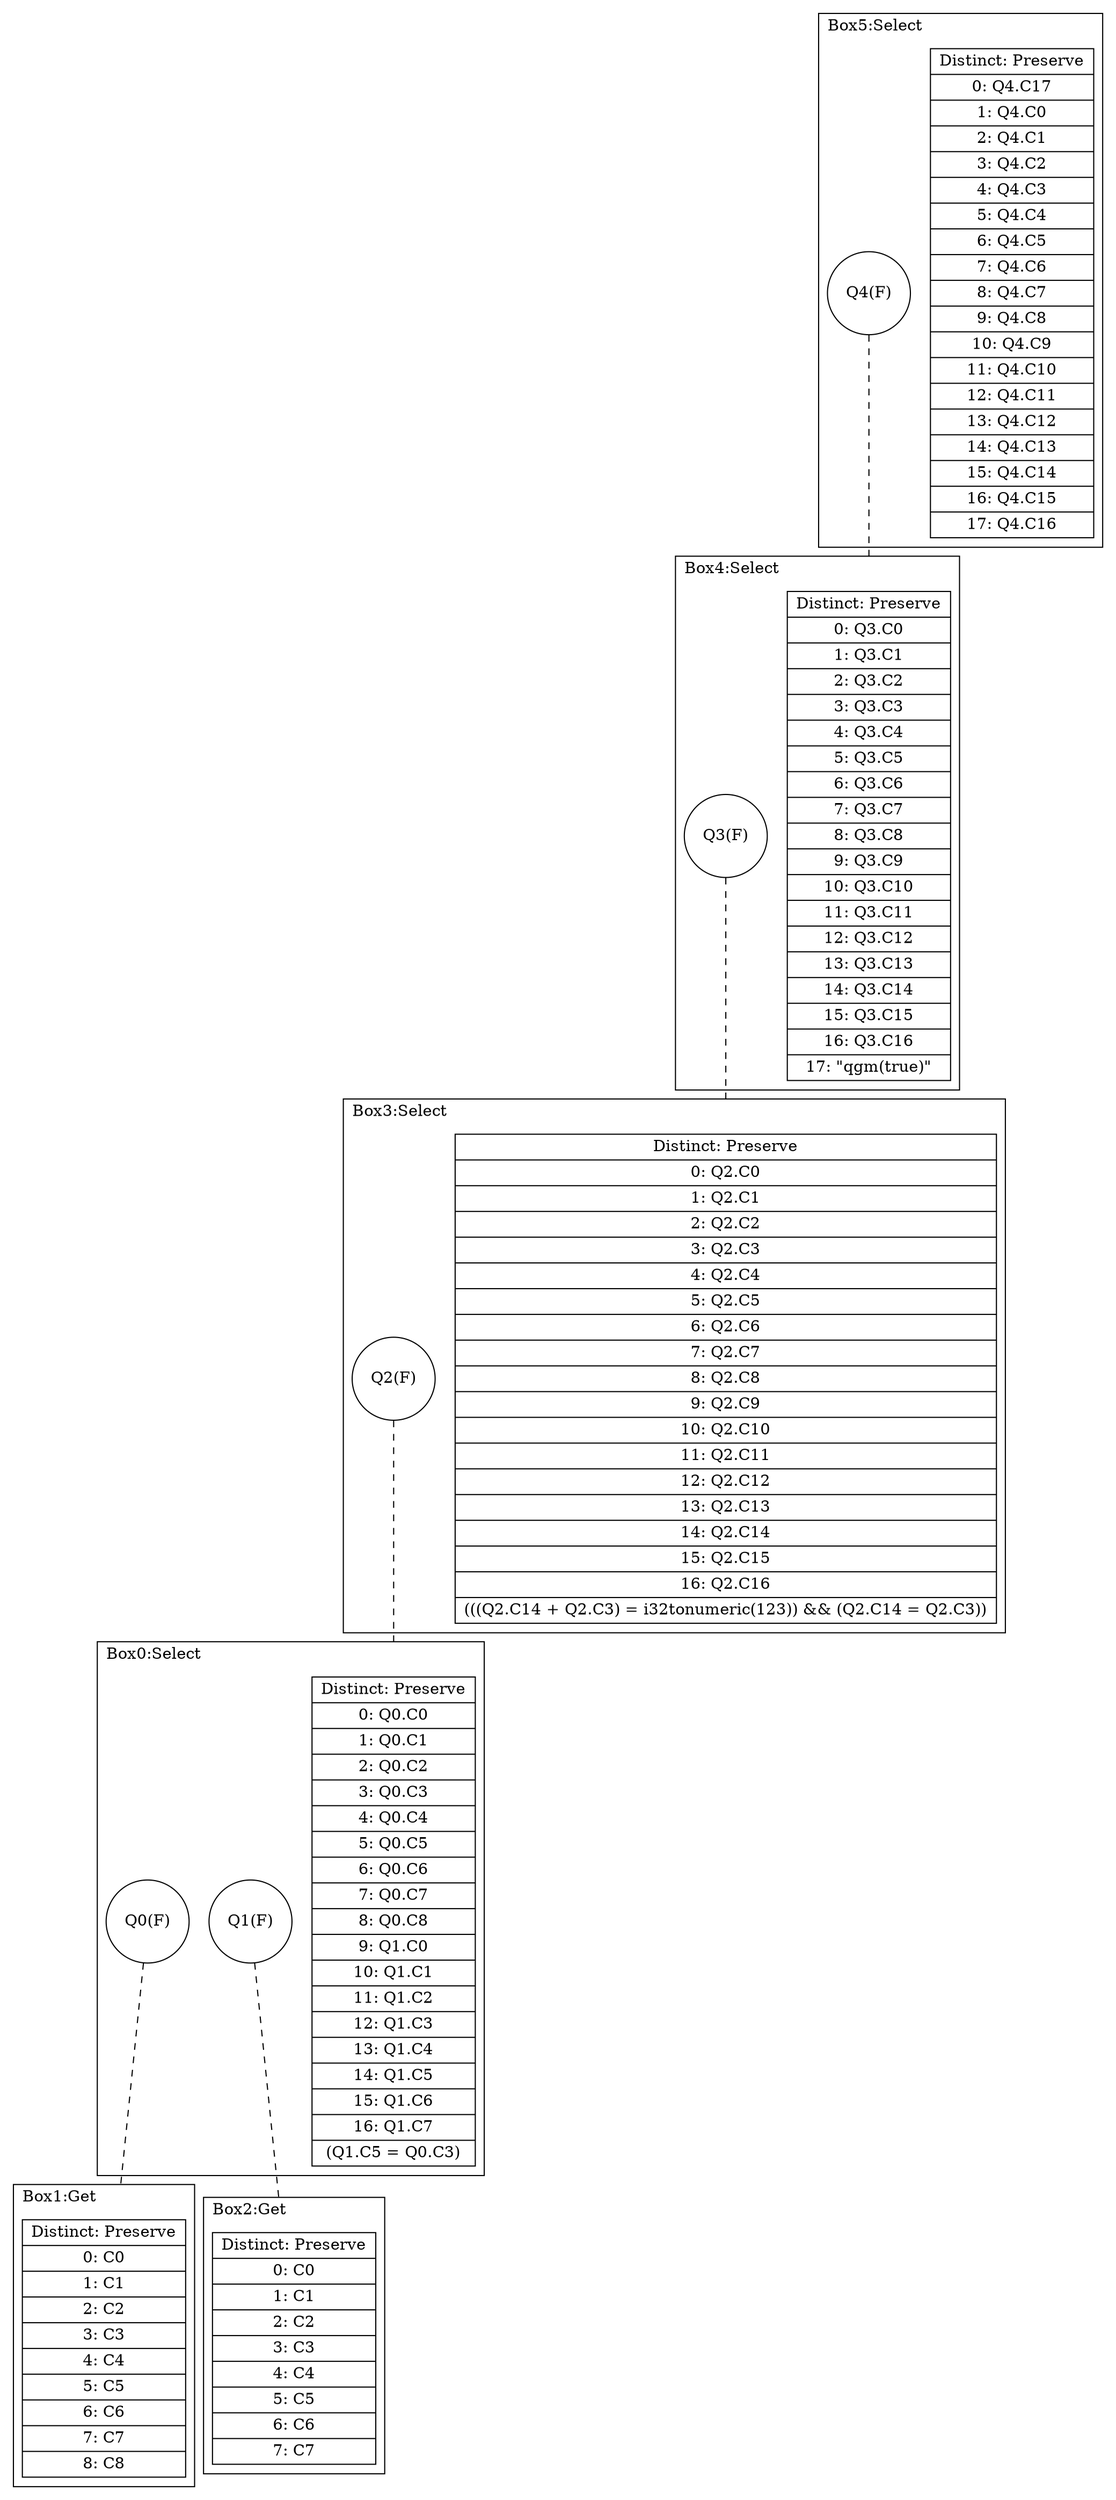 digraph G {
    compound = true
    labeljust = l
    label = ""
    node [ shape = box ]
    subgraph cluster5 {
        label = "Box5:Select"
        boxhead5 [ shape = record, label = "{ Distinct: Preserve| 0: Q4.C17| 1: Q4.C0| 2: Q4.C1| 3: Q4.C2| 4: Q4.C3| 5: Q4.C4| 6: Q4.C5| 7: Q4.C6| 8: Q4.C7| 9: Q4.C8| 10: Q4.C9| 11: Q4.C10| 12: Q4.C11| 13: Q4.C12| 14: Q4.C13| 15: Q4.C14| 16: Q4.C15| 17: Q4.C16 }" ]
        {
            rank = same
            node [ shape = circle ]
            Q4 [ label = "Q4(F)" ]
        }
    }
    subgraph cluster4 {
        label = "Box4:Select"
        boxhead4 [ shape = record, label = "{ Distinct: Preserve| 0: Q3.C0| 1: Q3.C1| 2: Q3.C2| 3: Q3.C3| 4: Q3.C4| 5: Q3.C5| 6: Q3.C6| 7: Q3.C7| 8: Q3.C8| 9: Q3.C9| 10: Q3.C10| 11: Q3.C11| 12: Q3.C12| 13: Q3.C13| 14: Q3.C14| 15: Q3.C15| 16: Q3.C16| 17: \"qgm(true)\" }" ]
        {
            rank = same
            node [ shape = circle ]
            Q3 [ label = "Q3(F)" ]
        }
    }
    subgraph cluster3 {
        label = "Box3:Select"
        boxhead3 [ shape = record, label = "{ Distinct: Preserve| 0: Q2.C0| 1: Q2.C1| 2: Q2.C2| 3: Q2.C3| 4: Q2.C4| 5: Q2.C5| 6: Q2.C6| 7: Q2.C7| 8: Q2.C8| 9: Q2.C9| 10: Q2.C10| 11: Q2.C11| 12: Q2.C12| 13: Q2.C13| 14: Q2.C14| 15: Q2.C15| 16: Q2.C16| (((Q2.C14 + Q2.C3) = i32tonumeric(123)) && (Q2.C14 = Q2.C3)) }" ]
        {
            rank = same
            node [ shape = circle ]
            Q2 [ label = "Q2(F)" ]
        }
    }
    subgraph cluster0 {
        label = "Box0:Select"
        boxhead0 [ shape = record, label = "{ Distinct: Preserve| 0: Q0.C0| 1: Q0.C1| 2: Q0.C2| 3: Q0.C3| 4: Q0.C4| 5: Q0.C5| 6: Q0.C6| 7: Q0.C7| 8: Q0.C8| 9: Q1.C0| 10: Q1.C1| 11: Q1.C2| 12: Q1.C3| 13: Q1.C4| 14: Q1.C5| 15: Q1.C6| 16: Q1.C7| (Q1.C5 = Q0.C3) }" ]
        {
            rank = same
            node [ shape = circle ]
            Q0 [ label = "Q0(F)" ]
            Q1 [ label = "Q1(F)" ]
        }
    }
    subgraph cluster1 {
        label = "Box1:Get"
        boxhead1 [ shape = record, label = "{ Distinct: Preserve| 0: C0| 1: C1| 2: C2| 3: C3| 4: C4| 5: C5| 6: C6| 7: C7| 8: C8 }" ]
        {
            rank = same
        }
    }
    subgraph cluster2 {
        label = "Box2:Get"
        boxhead2 [ shape = record, label = "{ Distinct: Preserve| 0: C0| 1: C1| 2: C2| 3: C3| 4: C4| 5: C5| 6: C6| 7: C7 }" ]
        {
            rank = same
        }
    }
    edge [ arrowhead = none, style = dashed ]
    Q4 -> boxhead4 [ lhead = cluster4 ]
    Q3 -> boxhead3 [ lhead = cluster3 ]
    Q2 -> boxhead0 [ lhead = cluster0 ]
    Q0 -> boxhead1 [ lhead = cluster1 ]
    Q1 -> boxhead2 [ lhead = cluster2 ]
}
